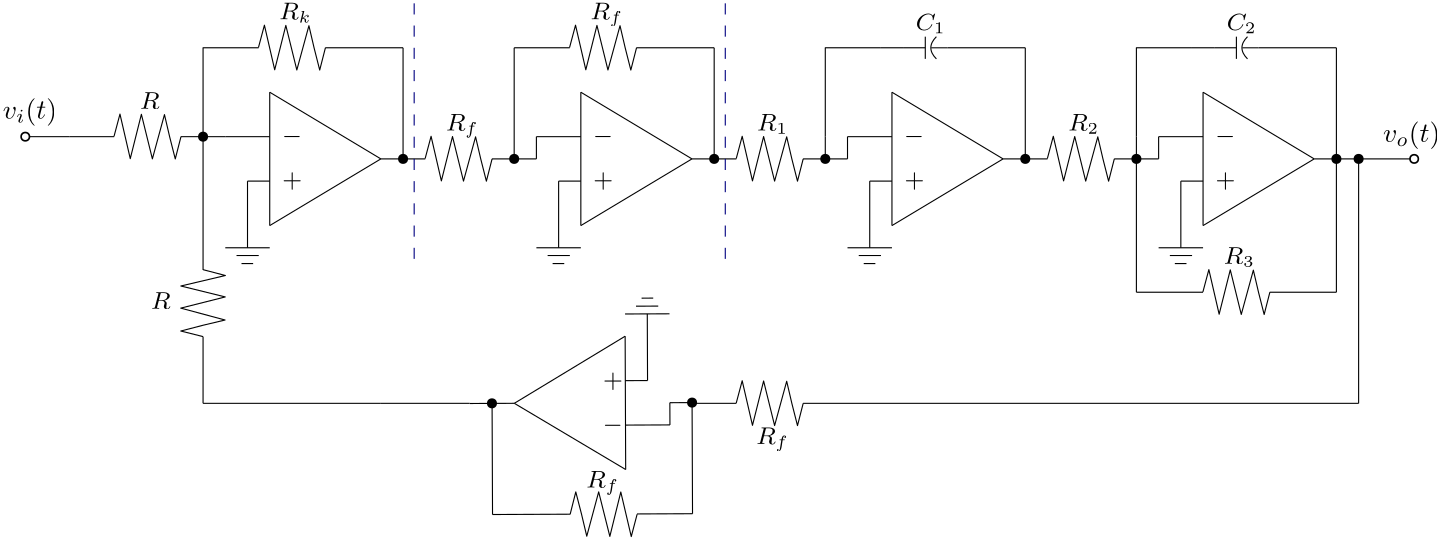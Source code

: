 <?xml version="1.0"?>
<!DOCTYPE ipe SYSTEM "ipe.dtd">
<ipe version="70206" creator="Ipe 7.2.7">
<info created="D:20171030125915" modified="D:20171030182016"/>
<ipestyle name="basic">
<symbol name="arrow/arc(spx)">
<path stroke="sym-stroke" fill="sym-stroke" pen="sym-pen">
0 0 m
-1 0.333 l
-1 -0.333 l
h
</path>
</symbol>
<symbol name="arrow/farc(spx)">
<path stroke="sym-stroke" fill="white" pen="sym-pen">
0 0 m
-1 0.333 l
-1 -0.333 l
h
</path>
</symbol>
<symbol name="arrow/ptarc(spx)">
<path stroke="sym-stroke" fill="sym-stroke" pen="sym-pen">
0 0 m
-1 0.333 l
-0.8 0 l
-1 -0.333 l
h
</path>
</symbol>
<symbol name="arrow/fptarc(spx)">
<path stroke="sym-stroke" fill="white" pen="sym-pen">
0 0 m
-1 0.333 l
-0.8 0 l
-1 -0.333 l
h
</path>
</symbol>
<symbol name="mark/circle(sx)" transformations="translations">
<path fill="sym-stroke">
0.6 0 0 0.6 0 0 e
0.4 0 0 0.4 0 0 e
</path>
</symbol>
<symbol name="mark/disk(sx)" transformations="translations">
<path fill="sym-stroke">
0.6 0 0 0.6 0 0 e
</path>
</symbol>
<symbol name="mark/fdisk(sfx)" transformations="translations">
<group>
<path fill="sym-fill">
0.5 0 0 0.5 0 0 e
</path>
<path fill="sym-stroke" fillrule="eofill">
0.6 0 0 0.6 0 0 e
0.4 0 0 0.4 0 0 e
</path>
</group>
</symbol>
<symbol name="mark/box(sx)" transformations="translations">
<path fill="sym-stroke" fillrule="eofill">
-0.6 -0.6 m
0.6 -0.6 l
0.6 0.6 l
-0.6 0.6 l
h
-0.4 -0.4 m
0.4 -0.4 l
0.4 0.4 l
-0.4 0.4 l
h
</path>
</symbol>
<symbol name="mark/square(sx)" transformations="translations">
<path fill="sym-stroke">
-0.6 -0.6 m
0.6 -0.6 l
0.6 0.6 l
-0.6 0.6 l
h
</path>
</symbol>
<symbol name="mark/fsquare(sfx)" transformations="translations">
<group>
<path fill="sym-fill">
-0.5 -0.5 m
0.5 -0.5 l
0.5 0.5 l
-0.5 0.5 l
h
</path>
<path fill="sym-stroke" fillrule="eofill">
-0.6 -0.6 m
0.6 -0.6 l
0.6 0.6 l
-0.6 0.6 l
h
-0.4 -0.4 m
0.4 -0.4 l
0.4 0.4 l
-0.4 0.4 l
h
</path>
</group>
</symbol>
<symbol name="mark/cross(sx)" transformations="translations">
<group>
<path fill="sym-stroke">
-0.43 -0.57 m
0.57 0.43 l
0.43 0.57 l
-0.57 -0.43 l
h
</path>
<path fill="sym-stroke">
-0.43 0.57 m
0.57 -0.43 l
0.43 -0.57 l
-0.57 0.43 l
h
</path>
</group>
</symbol>
<symbol name="arrow/fnormal(spx)">
<path stroke="sym-stroke" fill="white" pen="sym-pen">
0 0 m
-1 0.333 l
-1 -0.333 l
h
</path>
</symbol>
<symbol name="arrow/pointed(spx)">
<path stroke="sym-stroke" fill="sym-stroke" pen="sym-pen">
0 0 m
-1 0.333 l
-0.8 0 l
-1 -0.333 l
h
</path>
</symbol>
<symbol name="arrow/fpointed(spx)">
<path stroke="sym-stroke" fill="white" pen="sym-pen">
0 0 m
-1 0.333 l
-0.8 0 l
-1 -0.333 l
h
</path>
</symbol>
<symbol name="arrow/linear(spx)">
<path stroke="sym-stroke" pen="sym-pen">
-1 0.333 m
0 0 l
-1 -0.333 l
</path>
</symbol>
<symbol name="arrow/fdouble(spx)">
<path stroke="sym-stroke" fill="white" pen="sym-pen">
0 0 m
-1 0.333 l
-1 -0.333 l
h
-1 0 m
-2 0.333 l
-2 -0.333 l
h
</path>
</symbol>
<symbol name="arrow/double(spx)">
<path stroke="sym-stroke" fill="sym-stroke" pen="sym-pen">
0 0 m
-1 0.333 l
-1 -0.333 l
h
-1 0 m
-2 0.333 l
-2 -0.333 l
h
</path>
</symbol>
<pen name="heavier" value="0.8"/>
<pen name="fat" value="1.2"/>
<pen name="ultrafat" value="2"/>
<symbolsize name="large" value="5"/>
<symbolsize name="small" value="2"/>
<symbolsize name="tiny" value="1.1"/>
<arrowsize name="large" value="10"/>
<arrowsize name="small" value="5"/>
<arrowsize name="tiny" value="3"/>
<color name="red" value="1 0 0"/>
<color name="green" value="0 1 0"/>
<color name="blue" value="0 0 1"/>
<color name="yellow" value="1 1 0"/>
<color name="orange" value="1 0.647 0"/>
<color name="gold" value="1 0.843 0"/>
<color name="purple" value="0.627 0.125 0.941"/>
<color name="gray" value="0.745"/>
<color name="brown" value="0.647 0.165 0.165"/>
<color name="navy" value="0 0 0.502"/>
<color name="pink" value="1 0.753 0.796"/>
<color name="seagreen" value="0.18 0.545 0.341"/>
<color name="turquoise" value="0.251 0.878 0.816"/>
<color name="violet" value="0.933 0.51 0.933"/>
<color name="darkblue" value="0 0 0.545"/>
<color name="darkcyan" value="0 0.545 0.545"/>
<color name="darkgray" value="0.663"/>
<color name="darkgreen" value="0 0.392 0"/>
<color name="darkmagenta" value="0.545 0 0.545"/>
<color name="darkorange" value="1 0.549 0"/>
<color name="darkred" value="0.545 0 0"/>
<color name="lightblue" value="0.678 0.847 0.902"/>
<color name="lightcyan" value="0.878 1 1"/>
<color name="lightgray" value="0.827"/>
<color name="lightgreen" value="0.565 0.933 0.565"/>
<color name="lightyellow" value="1 1 0.878"/>
<dashstyle name="dashed" value="[4] 0"/>
<dashstyle name="dotted" value="[1 3] 0"/>
<dashstyle name="dash dotted" value="[4 2 1 2] 0"/>
<dashstyle name="dash dot dotted" value="[4 2 1 2 1 2] 0"/>
<textsize name="large" value="\large"/>
<textsize name="Large" value="\Large"/>
<textsize name="LARGE" value="\LARGE"/>
<textsize name="huge" value="\huge"/>
<textsize name="Huge" value="\Huge"/>
<textsize name="small" value="\small"/>
<textsize name="footnote" value="\footnotesize"/>
<textsize name="tiny" value="\tiny"/>
<textstyle name="center" begin="\begin{center}" end="\end{center}"/>
<textstyle name="itemize" begin="\begin{itemize}" end="\end{itemize}"/>
<textstyle name="item" begin="\begin{itemize}\item{}" end="\end{itemize}"/>
<gridsize name="4 pts" value="4"/>
<gridsize name="8 pts (~3 mm)" value="8"/>
<gridsize name="16 pts (~6 mm)" value="16"/>
<gridsize name="32 pts (~12 mm)" value="32"/>
<gridsize name="10 pts (~3.5 mm)" value="10"/>
<gridsize name="20 pts (~7 mm)" value="20"/>
<gridsize name="14 pts (~5 mm)" value="14"/>
<gridsize name="28 pts (~10 mm)" value="28"/>
<gridsize name="56 pts (~20 mm)" value="56"/>
<anglesize name="90 deg" value="90"/>
<anglesize name="60 deg" value="60"/>
<anglesize name="45 deg" value="45"/>
<anglesize name="30 deg" value="30"/>
<anglesize name="22.5 deg" value="22.5"/>
<opacity name="10%" value="0.1"/>
<opacity name="30%" value="0.3"/>
<opacity name="50%" value="0.5"/>
<opacity name="75%" value="0.75"/>
<tiling name="falling" angle="-60" step="4" width="1"/>
<tiling name="rising" angle="30" step="4" width="1"/>
</ipestyle>
<page>
<layer name="alpha"/>
<view layers="alpha" active="alpha"/>
<path layer="alpha" matrix="-0.00653251 -0.999979 0.999979 -0.00653251 -661.625 788.958" stroke="black">
367.948 768.091 m
375.976 766.09 l
367.979 764.005 l
360.043 762.097 l
376.01 757.851 l
359.992 753.789 l
375.983 749.885 l
359.956 746.077 l
367.925 744.006 l
368.007 744.006 l
</path>
<text matrix="1 0 0 1 -106.762 -2.262" transformations="translations" pos="196.019 428.141" stroke="black" type="label" width="7.036" height="6.127" depth="0" valign="baseline" size="small" style="math">R</text>
<path matrix="1 0 0 1 -144 136" stroke="black">
224 280 m
208 280 l
</path>
<path matrix="1 0 0 1 -144 136" stroke="black">
248 280 m
264 280 l
</path>
<path matrix="0.913082 0 0 -0.186206 5.56276 493.462" stroke="black">
64 416 m
48 416 l
</path>
<use name="mark/circle(sx)" pos="48 416" size="normal" stroke="black"/>
<path matrix="1.66667 0 0 1 -88 0" stroke="black">
120 416 m
120 448 l
132 448 l
132 448
132 448 c
</path>
<path matrix="-0.00653251 -0.999979 0.999979 -0.00653251 -609.625 820.958" stroke="black">
367.948 768.091 m
375.976 766.09 l
367.979 764.005 l
360.043 762.097 l
376.01 757.851 l
359.992 753.789 l
375.983 749.885 l
359.956 746.077 l
367.925 744.006 l
368.007 744.006 l
</path>
<path stroke="black">
120 416 m
136 416 l
</path>
<path matrix="1 0 0 1.5 0 -216" stroke="black">
136 432 m
136 400 l
</path>
<path stroke="black">
136 432 m
176 408 l
</path>
<path stroke="black">
136 384 m
176 408 l
</path>
<text matrix="1 0 0 1 0.504019 -14.2247" transformations="translations" pos="140 412" stroke="black" type="label" width="7.168" height="5.314" depth="0.83" valign="baseline" size="small" style="math">+</text>
<text matrix="1 0 0 1 0.373292 1.71469" transformations="translations" pos="140 412" stroke="black" type="label" width="7.168" height="5.314" depth="0.83" valign="baseline" size="small" style="math">-</text>
<text matrix="1 0 0 1 -56.5616 29.9299" transformations="translations" pos="196.019 428.141" stroke="black" type="label" width="11.546" height="6.13" depth="1.06" valign="baseline" size="small" style="math">R_k</text>
<text matrix="1 0 0 1 -0.858126 -4.41322" transformations="translations" pos="40.7551 426.891" stroke="black" type="label" width="19.492" height="7.473" depth="2.49" valign="baseline" style="math">v_i(t)</text>
<path stroke="black">
136 400 m
128 400 l
</path>
<path stroke="black">
128 400 m
128 376 l
</path>
<path stroke="black">
120 376 m
136 376 l
</path>
<path matrix="1 0 0 1 0.0451296 1.20815" stroke="black">
124 372 m
132 372 l
</path>
<path matrix="1 0 0 1 0.0302818 2.3442" stroke="black">
125.81 367.981 m
129.995 367.981 l
</path>
<path matrix="0.777778 0 0 1 34.6667 0" stroke="black">
156 448 m
192 448 l
</path>
<path matrix="1 0 0 1 -8 0" stroke="black">
192 448 m
192 408 l
</path>
<path stroke="black">
176 408 m
192 408 l
</path>
<path matrix="-0.00653251 -0.999979 0.999979 -0.00653251 -549.625 780.958" stroke="black">
367.948 768.091 m
375.976 766.09 l
367.979 764.005 l
360.043 762.097 l
376.01 757.851 l
359.992 753.789 l
375.983 749.885 l
359.956 746.077 l
367.925 744.006 l
368.007 744.006 l
</path>
<text matrix="1 0 0 1 3.4384 -10.0701" transformations="translations" pos="196.019 428.141" stroke="black" type="label" width="11.746" height="6.132" depth="2.22" valign="baseline" size="small" style="math">R_f</text>
<path matrix="-0.00653251 -0.999979 0.999979 -0.00653251 -497.625 820.958" stroke="black">
367.948 768.091 m
375.976 766.09 l
367.979 764.005 l
360.043 762.097 l
376.01 757.851 l
359.992 753.789 l
375.983 749.885 l
359.956 746.077 l
367.925 744.006 l
368.007 744.006 l
</path>
<path matrix="1 0 0 1 112 0" stroke="black">
120 416 m
136 416 l
</path>
<path matrix="1 0 0 1.5 112 -216" stroke="black">
136 432 m
136 400 l
</path>
<path matrix="1 0 0 1 112 0" stroke="black">
136 432 m
176 408 l
</path>
<path matrix="1 0 0 1 112 0" stroke="black">
136 384 m
176 408 l
</path>
<text matrix="1 0 0 1 112.504 -14.2247" transformations="translations" pos="140 412" stroke="black" type="label" width="7.168" height="5.314" depth="0.83" valign="baseline" size="small" style="math">+</text>
<text matrix="1 0 0 1 112.373 1.71469" transformations="translations" pos="140 412" stroke="black" type="label" width="7.168" height="5.314" depth="0.83" valign="baseline" size="small" style="math">-</text>
<text matrix="1 0 0 1 55.4384 29.9299" transformations="translations" pos="196.019 428.141" stroke="black" type="label" width="11.746" height="6.132" depth="2.22" valign="baseline" size="small" style="math">R_f</text>
<path matrix="1 0 0 1 112 0" stroke="black">
136 400 m
128 400 l
</path>
<path matrix="1 0 0 1 112 0" stroke="black">
128 400 m
128 376 l
</path>
<path matrix="1 0 0 1 112 0" stroke="black">
120 376 m
136 376 l
</path>
<path matrix="1 0 0 1 112.045 1.20815" stroke="black">
124 372 m
132 372 l
</path>
<path matrix="1 0 0 1 112.03 2.3442" stroke="black">
125.81 367.981 m
129.995 367.981 l
</path>
<path matrix="0.777778 0 0 1 146.667 0" stroke="black">
156 448 m
192 448 l
</path>
<path matrix="1 0 0 1 104 0" stroke="black">
192 448 m
192 408 l
</path>
<path matrix="1 0 0 1 112 0" stroke="black">
176 408 m
192 408 l
</path>
<path matrix="-0.00653251 -0.999979 0.999979 -0.00653251 -437.625 780.958" stroke="black">
367.948 768.091 m
375.976 766.09 l
367.979 764.005 l
360.043 762.097 l
376.01 757.851 l
359.992 753.789 l
375.983 749.885 l
359.956 746.077 l
367.925 744.006 l
368.007 744.006 l
</path>
<text matrix="1 0 0 1 115.438 -10.0701" transformations="translations" pos="196.019 428.141" stroke="black" type="label" width="11.124" height="6.133" depth="0.99" valign="baseline" size="small" style="math">R_1</text>
<path matrix="1 0 0 1 -8 0" stroke="black">
224 408 m
232 408 l
</path>
<path stroke="black">
112 416 m
112 368 l
</path>
<text matrix="1 0 0 1 -102.762 -74.262" transformations="translations" pos="196.019 428.141" stroke="black" type="label" width="7.036" height="6.127" depth="0" valign="baseline" size="small" style="math">R</text>
<path matrix="-0.999999 0.00179624 -0.00179624 -0.999999 481.328 1111.45" stroke="black">
367.948 768.091 m
375.976 766.09 l
367.979 764.005 l
360.043 762.097 l
376.01 757.851 l
359.992 753.789 l
375.983 749.885 l
359.956 746.077 l
367.925 744.006 l
368.007 744.006 l
</path>
<path stroke="black">
112 344 m
112 320 l
</path>
<path stroke="black">
112 320 m
176 320 l
</path>
<path matrix="1.66667 0 0 1 136 0" stroke="black">
120 416 m
120 448 l
132 448 l
132 448
132 448 c
</path>
<path matrix="1 0 0 1 224 0" stroke="black">
120 416 m
136 416 l
</path>
<path matrix="1 0 0 1.5 224 -216" stroke="black">
136 432 m
136 400 l
</path>
<path matrix="1 0 0 1 224 0" stroke="black">
136 432 m
176 408 l
</path>
<path matrix="1 0 0 1 224 0" stroke="black">
136 384 m
176 408 l
</path>
<text matrix="1 0 0 1 224.504 -14.2247" transformations="translations" pos="140 412" stroke="black" type="label" width="7.168" height="5.314" depth="0.83" valign="baseline" size="small" style="math">+</text>
<text matrix="1 0 0 1 224.373 1.71469" transformations="translations" pos="140 412" stroke="black" type="label" width="7.168" height="5.314" depth="0.83" valign="baseline" size="small" style="math">-</text>
<text matrix="1 0 0 1 172.531 26.0636" transformations="translations" pos="196.019 428.141" stroke="black" type="label" width="10.729" height="6.133" depth="0.99" valign="baseline" size="small" style="math">C_1</text>
<path matrix="1 0 0 1 224 0" stroke="black">
136 400 m
128 400 l
</path>
<path matrix="1 0 0 1 224 0" stroke="black">
128 400 m
128 376 l
</path>
<path matrix="1 0 0 1 224 0" stroke="black">
120 376 m
136 376 l
</path>
<path matrix="1 0 0 1 224.045 1.20815" stroke="black">
124 372 m
132 372 l
</path>
<path matrix="1 0 0 1 224.03 2.3442" stroke="black">
125.81 367.981 m
129.995 367.981 l
</path>
<path matrix="0.777778 0 0 1 258.667 0" stroke="black">
156 448 m
192 448 l
</path>
<path matrix="1 0 0 1 216 0" stroke="black">
192 448 m
192 408 l
</path>
<path matrix="1 0 0 1 224 0" stroke="black">
176 408 m
192 408 l
</path>
<path matrix="-0.00653251 -0.999979 0.999979 -0.00653251 -325.625 780.958" stroke="black">
367.948 768.091 m
375.976 766.09 l
367.979 764.005 l
360.043 762.097 l
376.01 757.851 l
359.992 753.789 l
375.983 749.885 l
359.956 746.077 l
367.925 744.006 l
368.007 744.006 l
</path>
<text matrix="1 0 0 1 227.438 -10.0701" transformations="translations" pos="196.019 428.141" stroke="black" type="label" width="11.124" height="6.133" depth="0.99" valign="baseline" size="small" style="math">R_2</text>
<path matrix="0.5 0 0 1 328 0" stroke="black">
224 408 m
240 408 l
</path>
<path matrix="1 0 0 1 -24 0" stroke="black">
380 448 m
388 448 l
</path>
<path matrix="1 0 0 1 -16 0" stroke="black">
388 452 m
388 444 l
</path>
<path matrix="1 0 0 1 -20 0" stroke="black">
396 452 m
392 448
396 444 c
</path>
<path matrix="1 0 0 1 -24 0" stroke="black">
388 448 m
396 448 l
</path>
<path matrix="1.46481 0 0 -6.80883 -211.784 3498.35" stroke="black">
404 448 m
400 448 l
</path>
<path matrix="1 0 0 1 -24 0" stroke="black">
360 416 m
360 408 l
</path>
<path matrix="1 0 0 1 -16 0" stroke="black">
352 408 m
344 408 l
</path>
<path matrix="1.66667 0 0 1 248 0" stroke="black">
120 416 m
120 448 l
132 448 l
132 448
132 448 c
</path>
<path matrix="1 0 0 1 336 0" stroke="black">
120 416 m
136 416 l
</path>
<path matrix="1 0 0 1.5 336 -216" stroke="black">
136 432 m
136 400 l
</path>
<path matrix="1 0 0 1 336 0" stroke="black">
136 432 m
176 408 l
</path>
<path matrix="1 0 0 1 336 0" stroke="black">
136 384 m
176 408 l
</path>
<text matrix="1 0 0 1 336.504 -14.2247" transformations="translations" pos="140 412" stroke="black" type="label" width="7.168" height="5.314" depth="0.83" valign="baseline" size="small" style="math">+</text>
<text matrix="1 0 0 1 336.373 1.71469" transformations="translations" pos="140 412" stroke="black" type="label" width="7.168" height="5.314" depth="0.83" valign="baseline" size="small" style="math">-</text>
<text matrix="1 0 0 1 284.531 26.0636" transformations="translations" pos="196.019 428.141" stroke="black" type="label" width="10.729" height="6.133" depth="0.99" valign="baseline" size="small" style="math">C_2</text>
<path matrix="1 0 0 1 336 0" stroke="black">
136 400 m
128 400 l
</path>
<path matrix="1 0 0 1 336 0" stroke="black">
128 400 m
128 376 l
</path>
<path matrix="1 0 0 1 336 0" stroke="black">
120 376 m
136 376 l
</path>
<path matrix="1 0 0 1 336.045 1.20815" stroke="black">
124 372 m
132 372 l
</path>
<path matrix="1 0 0 1 336.03 2.3442" stroke="black">
125.81 367.981 m
129.995 367.981 l
</path>
<path matrix="0.777778 0 0 1 370.667 0" stroke="black">
156 448 m
192 448 l
</path>
<path matrix="1 0 0 1 328 0" stroke="black">
192 448 m
192 408 l
</path>
<path matrix="1 0 0 1 336 0" stroke="black">
176 408 m
192 408 l
</path>
<text matrix="1 0 0 1 283.438 -58.0701" transformations="translations" pos="196.019 428.141" stroke="black" type="label" width="11.124" height="6.133" depth="0.99" valign="baseline" size="small" style="math">R_3</text>
<path matrix="1 0 0 1 88 0" stroke="black">
380 448 m
388 448 l
</path>
<path matrix="1 0 0 1 96 0" stroke="black">
388 452 m
388 444 l
</path>
<path matrix="1 0 0 1 92 0" stroke="black">
396 452 m
392 448
396 444 c
</path>
<path matrix="1 0 0 1 88 0" stroke="black">
388 448 m
396 448 l
</path>
<path matrix="1.46481 0 0 -6.80883 -99.784 3498.35" stroke="black">
404 448 m
400 448 l
</path>
<path stroke="black">
448 408 m
448 360 l
</path>
<path stroke="black">
448 360 m
472 360 l
</path>
<path matrix="-0.00653251 -0.999979 0.999979 -0.00653251 -269.625 732.958" stroke="black">
367.948 768.091 m
375.976 766.09 l
367.979 764.005 l
360.043 762.097 l
376.01 757.851 l
359.992 753.789 l
375.983 749.885 l
359.956 746.077 l
367.925 744.006 l
368.007 744.006 l
</path>
<path stroke="black">
496 360 m
520 360 l
</path>
<path stroke="black">
520 408 m
520 360 l
</path>
<path stroke="black">
224 408 m
232 408 l
</path>
<path stroke="black">
232 416 m
232 408 l
</path>
<path stroke="black">
224 408 m
224 448 l
</path>
<path stroke="black">
224 448 m
244 448 l
</path>
<path stroke="black">
336 408 m
344 408 l
</path>
<path stroke="black">
344 416 m
344 408 l
</path>
<path stroke="black">
456 416 m
456 408 l
</path>
<path stroke="black">
448 416 m
448 408 l
</path>
<path stroke="black">
456 408 m
448 408 l
</path>
<use name="mark/disk(sx)" pos="224 408" size="normal" stroke="black"/>
<use name="mark/disk(sx)" pos="336 408" size="normal" stroke="black"/>
<use name="mark/disk(sx)" pos="448 408" size="normal" stroke="black"/>
<use name="mark/disk(sx)" pos="520 408" size="normal" stroke="black"/>
<path matrix="2.34346 0 0 2.54924 -709.349 -632.09" stroke="black">
528 408 m
536 408 l
</path>
<use matrix="1 0 0 1 12 0" name="mark/circle(sx)" pos="536 408" size="normal" stroke="black"/>
<path stroke="black">
528 408 m
528 320 l
</path>
<path stroke="black">
176 320 m
208 320 l
</path>
<path matrix="0.00251844 0.999997 -0.999997 0.00251844 1011.32 -89.7916" stroke="black">
367.948 768.091 m
375.976 766.09 l
367.979 764.005 l
360.043 762.097 l
376.01 757.851 l
359.992 753.789 l
375.983 749.885 l
359.956 746.077 l
367.925 744.006 l
368.007 744.006 l
</path>
<path matrix="-0.999992 -0.00401411 0.00401411 -0.999992 398.407 728.713" stroke="black">
120 416 m
136 416 l
</path>
<path matrix="-0.999992 -0.00401411 0.00602116 -1.49999 397.54 944.711" stroke="black">
136 432 m
136 400 l
</path>
<path matrix="-0.999992 -0.00401411 0.00401411 -0.999992 398.407 728.713" stroke="black">
136 432 m
176 408 l
</path>
<path matrix="-0.999992 -0.00401411 0.00401411 -0.999992 398.407 728.713" stroke="black">
136 384 m
176 408 l
</path>
<text matrix="-0.999992 -0.00401411 0.00401411 -0.999992 394.339 738.289" transformations="translations" pos="140 412" stroke="black" type="label" width="7.168" height="5.314" depth="0.83" valign="baseline" size="small" style="math">+</text>
<text matrix="-0.999992 -0.00401411 0.00401411 -0.999992 394.246 722.309" transformations="translations" pos="140 412" stroke="black" type="label" width="7.168" height="5.314" depth="0.83" valign="baseline" size="small" style="math">-</text>
<text matrix="-0.999992 -0.00401411 0.00401411 -0.999992 444.251 718.453" transformations="translations" pos="196.019 428.141" stroke="black" type="label" width="11.746" height="6.132" depth="2.22" valign="baseline" size="small" style="math">R_f</text>
<path matrix="-0.999992 -0.00401411 0.00401411 -0.999992 398.407 728.713" stroke="black">
136 400 m
128 400 l
</path>
<path matrix="-0.999992 -0.00401411 0.00401411 -0.999992 398.407 728.713" stroke="black">
128 400 m
128 376 l
</path>
<path matrix="-0.999992 -0.00401411 0.00401411 -0.999992 398.407 728.713" stroke="black">
120 376 m
136 376 l
</path>
<path matrix="-0.999992 -0.00401411 0.00401411 -0.999992 398.367 727.504" stroke="black">
124 372 m
132 372 l
</path>
<path matrix="-0.999992 -0.00401411 0.00401411 -0.999992 398.386 726.368" stroke="black">
125.81 367.981 m
129.995 367.981 l
</path>
<path matrix="-0.777772 -0.00312208 0.00401411 -0.999992 363.74 728.574" stroke="black">
156 448 m
192 448 l
</path>
<path matrix="-0.999992 -0.00401411 0.00401411 -0.999992 406.407 728.745" stroke="black">
192 448 m
192 408 l
</path>
<path matrix="-0.999992 -0.00401411 0.00401411 -0.999992 398.407 728.713" stroke="black">
176 408 m
192 408 l
</path>
<path matrix="-0.999992 -0.00401411 0.00401411 -0.999992 510.406 729.162" stroke="black">
224 408 m
232 408 l
</path>
<path matrix="-0.999992 -0.00401411 0.00401411 -0.999992 510.406 729.162" stroke="black">
232 416 m
232 408 l
</path>
<path matrix="-0.999992 -0.00401411 0.00401411 -0.999992 510.406 729.162" stroke="black">
224 408 m
224 448 l
</path>
<path matrix="-0.999992 -0.00401411 0.00401411 -0.999992 510.406 729.162" stroke="black">
224 448 m
244 448 l
</path>
<use matrix="-0.999992 -0.00401411 0.00401411 -0.999992 510.406 729.162" name="mark/disk(sx)" pos="224 408" size="normal" stroke="black"/>
<path matrix="-0.00653251 -0.999979 0.999979 -0.00653251 -437.625 692.958" stroke="black">
367.948 768.091 m
375.976 766.09 l
367.979 764.005 l
360.043 762.097 l
376.01 757.851 l
359.992 753.789 l
375.983 749.885 l
359.956 746.077 l
367.925 744.006 l
368.007 744.006 l
</path>
<path stroke="black">
304 320 m
288 320 l
</path>
<text matrix="-0.999992 -0.00401411 0.00401411 -0.999992 505.41 734.095" transformations="translations" pos="196.019 428.141" stroke="black" type="label" width="11.746" height="6.132" depth="2.22" valign="baseline" size="small" style="math">R_f</text>
<path stroke="black">
328 320 m
528 320 l
</path>
<text matrix="1 0 0 1 -7.22936 -1.90814" transformations="translations" pos="544 416" stroke="black" type="label" width="20.606" height="7.473" depth="2.49" valign="baseline" style="math">v_o(t)</text>
<path stroke="navy">
188 464 m
188 460 l
</path>
<path stroke="navy">
188 456 m
188 452 l
</path>
<path stroke="navy">
188 448 m
188 444 l
</path>
<path stroke="navy">
188 440 m
188 436 l
</path>
<path stroke="navy">
188 432 m
188 428 l
</path>
<path stroke="navy">
188 424 m
188 420 l
</path>
<path stroke="navy">
188 416 m
188 412 l
</path>
<path stroke="navy">
188 408 m
188 404 l
</path>
<path stroke="navy">
188 400 m
188 396 l
</path>
<path stroke="navy">
188 392 m
188 388 l
</path>
<path stroke="navy">
188 384 m
188 380 l
</path>
<path stroke="navy">
188 376 m
188 372 l
</path>
<path matrix="1 0 0 1 112 0" stroke="navy">
188 464 m
188 460 l
</path>
<path matrix="1 0 0 1 112 0" stroke="navy">
188 456 m
188 452 l
</path>
<path matrix="1 0 0 1 112 0" stroke="navy">
188 448 m
188 444 l
</path>
<path matrix="1 0 0 1 112 0" stroke="navy">
188 440 m
188 436 l
</path>
<path matrix="1 0 0 1 112 0" stroke="navy">
188 432 m
188 428 l
</path>
<path matrix="1 0 0 1 112 0" stroke="navy">
188 424 m
188 420 l
</path>
<path matrix="1 0 0 1 112 0" stroke="navy">
188 416 m
188 412 l
</path>
<path matrix="1 0 0 1 112 0" stroke="navy">
188 408 m
188 404 l
</path>
<path matrix="1 0 0 1 112 0" stroke="navy">
188 400 m
188 396 l
</path>
<path matrix="1 0 0 1 112 0" stroke="navy">
188 392 m
188 388 l
</path>
<path matrix="1 0 0 1 112 0" stroke="navy">
188 384 m
188 380 l
</path>
<path matrix="1 0 0 1 112 0" stroke="navy">
188 376 m
188 372 l
</path>
<use name="mark/disk(sx)" pos="112 416" size="normal" stroke="black"/>
<use name="mark/disk(sx)" pos="184 408" size="normal" stroke="black"/>
<use name="mark/disk(sx)" pos="296 408" size="normal" stroke="black"/>
<use name="mark/disk(sx)" pos="408 408" size="normal" stroke="black"/>
<use name="mark/disk(sx)" pos="528 408" size="normal" stroke="black"/>
<use name="mark/disk(sx)" pos="216 320" size="normal" stroke="black"/>
</page>
</ipe>
